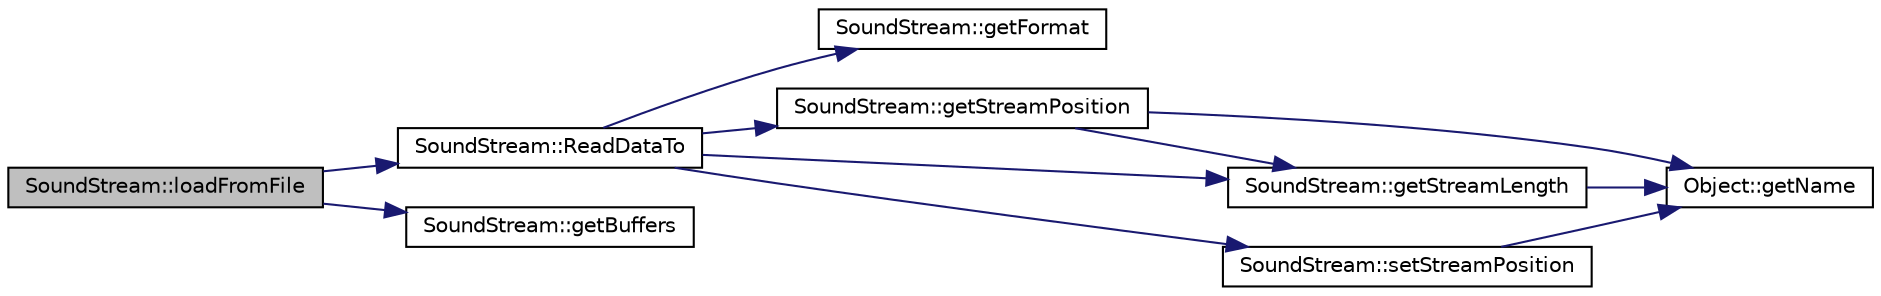 digraph "SoundStream::loadFromFile"
{
  edge [fontname="Helvetica",fontsize="10",labelfontname="Helvetica",labelfontsize="10"];
  node [fontname="Helvetica",fontsize="10",shape=record];
  rankdir="LR";
  Node1 [label="SoundStream::loadFromFile",height=0.2,width=0.4,color="black", fillcolor="grey75", style="filled", fontcolor="black"];
  Node1 -> Node2 [color="midnightblue",fontsize="10",style="solid",fontname="Helvetica"];
  Node2 [label="SoundStream::ReadDataTo",height=0.2,width=0.4,color="black", fillcolor="white", style="filled",URL="$class_sound_stream.html#acec57e48e10143535e12b4b470dacbd5"];
  Node2 -> Node3 [color="midnightblue",fontsize="10",style="solid",fontname="Helvetica"];
  Node3 [label="SoundStream::getFormat",height=0.2,width=0.4,color="black", fillcolor="white", style="filled",URL="$class_sound_stream.html#a0985fd2e6fd516bf890b48b4e97540dd"];
  Node2 -> Node4 [color="midnightblue",fontsize="10",style="solid",fontname="Helvetica"];
  Node4 [label="SoundStream::getStreamPosition",height=0.2,width=0.4,color="black", fillcolor="white", style="filled",URL="$class_sound_stream.html#a4bd02799d4be0b7d61d238851bc58225"];
  Node4 -> Node5 [color="midnightblue",fontsize="10",style="solid",fontname="Helvetica"];
  Node5 [label="Object::getName",height=0.2,width=0.4,color="black", fillcolor="white", style="filled",URL="$class_object.html#a6390f4fca865dc59e3442e9f0fb6bd5e"];
  Node4 -> Node6 [color="midnightblue",fontsize="10",style="solid",fontname="Helvetica"];
  Node6 [label="SoundStream::getStreamLength",height=0.2,width=0.4,color="black", fillcolor="white", style="filled",URL="$class_sound_stream.html#a75d70293c3bb6c53d6f52c52a3a0218d"];
  Node6 -> Node5 [color="midnightblue",fontsize="10",style="solid",fontname="Helvetica"];
  Node2 -> Node6 [color="midnightblue",fontsize="10",style="solid",fontname="Helvetica"];
  Node2 -> Node7 [color="midnightblue",fontsize="10",style="solid",fontname="Helvetica"];
  Node7 [label="SoundStream::setStreamPosition",height=0.2,width=0.4,color="black", fillcolor="white", style="filled",URL="$class_sound_stream.html#aec7ff290dcfdedc089f2131e6f8f8ab5"];
  Node7 -> Node5 [color="midnightblue",fontsize="10",style="solid",fontname="Helvetica"];
  Node1 -> Node8 [color="midnightblue",fontsize="10",style="solid",fontname="Helvetica"];
  Node8 [label="SoundStream::getBuffers",height=0.2,width=0.4,color="black", fillcolor="white", style="filled",URL="$class_sound_stream.html#afd0c2a6435611d9e9057e00b31301c02"];
}
